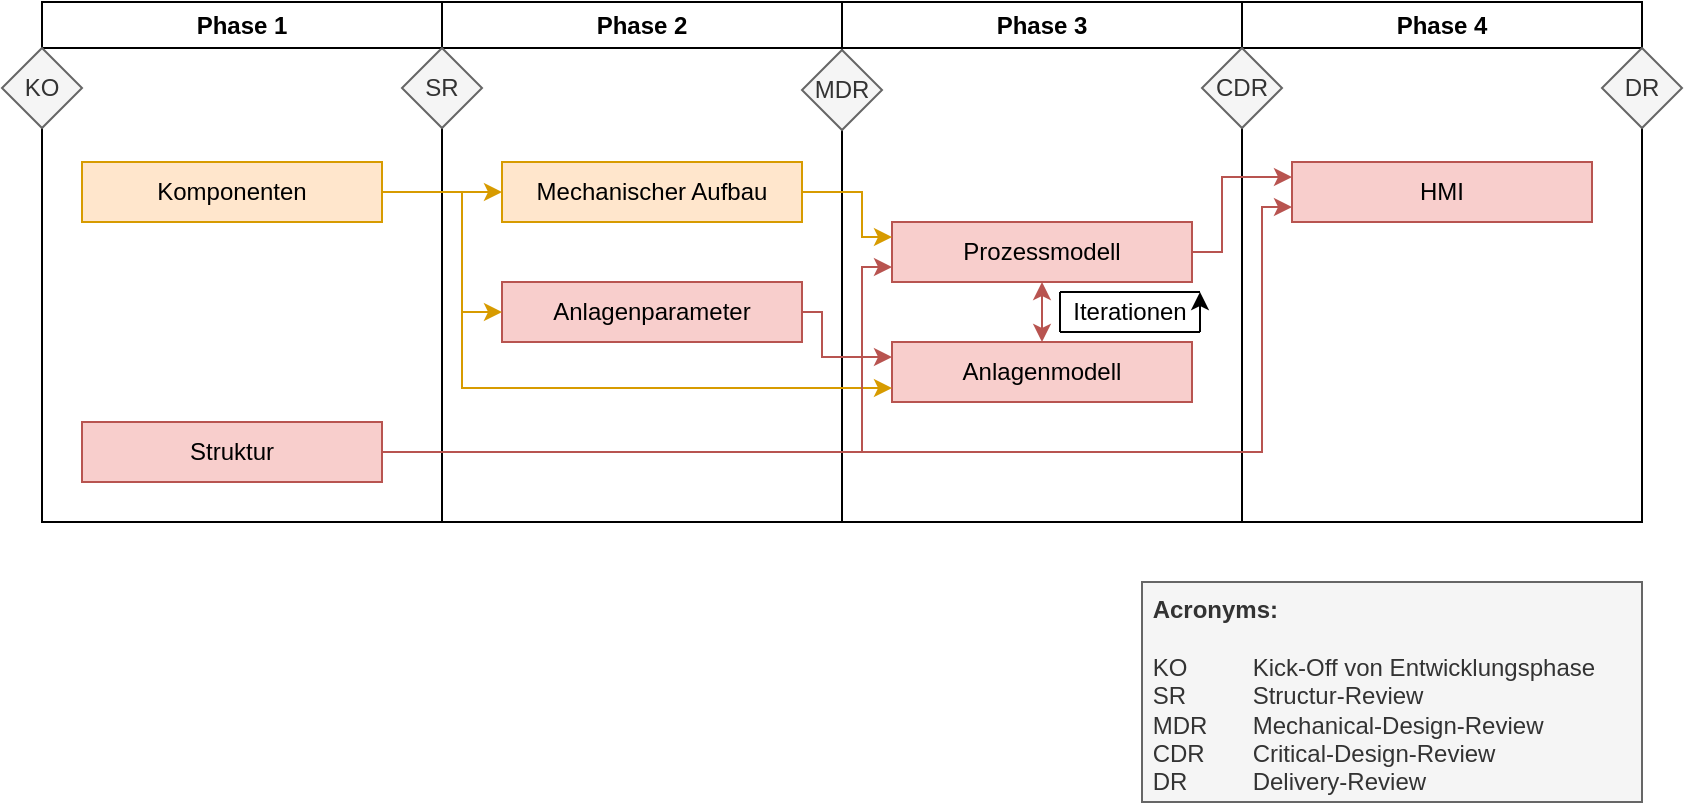 <mxfile version="24.7.17">
  <diagram name="Seite-1" id="skLz0wxc-qKJKXQR-0dg">
    <mxGraphModel dx="2059" dy="1097" grid="1" gridSize="10" guides="1" tooltips="1" connect="1" arrows="1" fold="1" page="1" pageScale="1" pageWidth="827" pageHeight="1169" math="0" shadow="0">
      <root>
        <mxCell id="0" />
        <mxCell id="1" parent="0" />
        <mxCell id="5tvh4FMFr1Dn6_LqTV1b-1" value="Phase 1" style="swimlane;whiteSpace=wrap;html=1;swimlaneFillColor=none;" parent="1" vertex="1">
          <mxGeometry x="1" y="200" width="200" height="260" as="geometry" />
        </mxCell>
        <mxCell id="5tvh4FMFr1Dn6_LqTV1b-5" value="Komponenten" style="rounded=0;whiteSpace=wrap;html=1;fillColor=#ffe6cc;strokeColor=#d79b00;" parent="5tvh4FMFr1Dn6_LqTV1b-1" vertex="1">
          <mxGeometry x="20" y="80" width="150" height="30" as="geometry" />
        </mxCell>
        <mxCell id="5tvh4FMFr1Dn6_LqTV1b-14" value="Struktur" style="rounded=0;whiteSpace=wrap;html=1;fillColor=#f8cecc;strokeColor=#b85450;" parent="5tvh4FMFr1Dn6_LqTV1b-1" vertex="1">
          <mxGeometry x="20" y="210" width="150" height="30" as="geometry" />
        </mxCell>
        <mxCell id="5tvh4FMFr1Dn6_LqTV1b-28" value="KO" style="rhombus;whiteSpace=wrap;html=1;fillColor=#f5f5f5;fontColor=#333333;strokeColor=#666666;" parent="5tvh4FMFr1Dn6_LqTV1b-1" vertex="1">
          <mxGeometry x="-20" y="23" width="40" height="40" as="geometry" />
        </mxCell>
        <mxCell id="5tvh4FMFr1Dn6_LqTV1b-2" value="Phase 2" style="swimlane;whiteSpace=wrap;html=1;" parent="1" vertex="1">
          <mxGeometry x="201" y="200" width="200" height="260" as="geometry" />
        </mxCell>
        <mxCell id="5tvh4FMFr1Dn6_LqTV1b-7" value="Mechanischer Aufbau" style="rounded=0;whiteSpace=wrap;html=1;fillColor=#ffe6cc;strokeColor=#d79b00;" parent="5tvh4FMFr1Dn6_LqTV1b-2" vertex="1">
          <mxGeometry x="30" y="80" width="150" height="30" as="geometry" />
        </mxCell>
        <mxCell id="5tvh4FMFr1Dn6_LqTV1b-15" value="Anlagenparameter" style="rounded=0;whiteSpace=wrap;html=1;fillColor=#f8cecc;strokeColor=#b85450;" parent="5tvh4FMFr1Dn6_LqTV1b-2" vertex="1">
          <mxGeometry x="30" y="140" width="150" height="30" as="geometry" />
        </mxCell>
        <mxCell id="5tvh4FMFr1Dn6_LqTV1b-29" value="SR" style="rhombus;whiteSpace=wrap;html=1;fillColor=#f5f5f5;fontColor=#333333;strokeColor=#666666;" parent="5tvh4FMFr1Dn6_LqTV1b-2" vertex="1">
          <mxGeometry x="-20" y="23" width="40" height="40" as="geometry" />
        </mxCell>
        <mxCell id="5tvh4FMFr1Dn6_LqTV1b-3" value="Phase 3" style="swimlane;whiteSpace=wrap;html=1;" parent="1" vertex="1">
          <mxGeometry x="401" y="200" width="200" height="260" as="geometry" />
        </mxCell>
        <mxCell id="5tvh4FMFr1Dn6_LqTV1b-13" value="Anlagenmodell" style="rounded=0;whiteSpace=wrap;html=1;fillColor=#f8cecc;strokeColor=#b85450;" parent="5tvh4FMFr1Dn6_LqTV1b-3" vertex="1">
          <mxGeometry x="25" y="170" width="150" height="30" as="geometry" />
        </mxCell>
        <mxCell id="5tvh4FMFr1Dn6_LqTV1b-22" style="edgeStyle=orthogonalEdgeStyle;rounded=0;orthogonalLoop=1;jettySize=auto;html=1;startArrow=classic;startFill=1;fillColor=#f8cecc;strokeColor=#b85450;" parent="5tvh4FMFr1Dn6_LqTV1b-3" source="5tvh4FMFr1Dn6_LqTV1b-11" target="5tvh4FMFr1Dn6_LqTV1b-13" edge="1">
          <mxGeometry relative="1" as="geometry" />
        </mxCell>
        <mxCell id="5tvh4FMFr1Dn6_LqTV1b-11" value="Prozessmodell" style="rounded=0;whiteSpace=wrap;html=1;fillColor=#f8cecc;strokeColor=#b85450;" parent="5tvh4FMFr1Dn6_LqTV1b-3" vertex="1">
          <mxGeometry x="25" y="110" width="150" height="30" as="geometry" />
        </mxCell>
        <mxCell id="5tvh4FMFr1Dn6_LqTV1b-31" value="MDR" style="rhombus;whiteSpace=wrap;html=1;fillColor=#f5f5f5;fontColor=#333333;strokeColor=#666666;" parent="5tvh4FMFr1Dn6_LqTV1b-3" vertex="1">
          <mxGeometry x="-20" y="24" width="40" height="40" as="geometry" />
        </mxCell>
        <mxCell id="UUyqQvhFd6GukPTLQ79a-6" value="" style="endArrow=none;html=1;rounded=0;" parent="5tvh4FMFr1Dn6_LqTV1b-3" edge="1">
          <mxGeometry width="50" height="50" relative="1" as="geometry">
            <mxPoint x="109" y="145" as="sourcePoint" />
            <mxPoint x="179" y="145" as="targetPoint" />
          </mxGeometry>
        </mxCell>
        <mxCell id="UUyqQvhFd6GukPTLQ79a-7" value="" style="endArrow=none;html=1;rounded=0;" parent="5tvh4FMFr1Dn6_LqTV1b-3" edge="1">
          <mxGeometry width="50" height="50" relative="1" as="geometry">
            <mxPoint x="109" y="145" as="sourcePoint" />
            <mxPoint x="109" y="165" as="targetPoint" />
          </mxGeometry>
        </mxCell>
        <mxCell id="UUyqQvhFd6GukPTLQ79a-8" value="" style="endArrow=none;html=1;rounded=0;" parent="5tvh4FMFr1Dn6_LqTV1b-3" edge="1">
          <mxGeometry width="50" height="50" relative="1" as="geometry">
            <mxPoint x="179" y="165" as="sourcePoint" />
            <mxPoint x="109" y="165" as="targetPoint" />
          </mxGeometry>
        </mxCell>
        <mxCell id="UUyqQvhFd6GukPTLQ79a-9" value="" style="endArrow=classic;html=1;rounded=0;endFill=1;" parent="5tvh4FMFr1Dn6_LqTV1b-3" edge="1">
          <mxGeometry width="50" height="50" relative="1" as="geometry">
            <mxPoint x="179" y="165" as="sourcePoint" />
            <mxPoint x="179" y="145" as="targetPoint" />
          </mxGeometry>
        </mxCell>
        <mxCell id="UUyqQvhFd6GukPTLQ79a-10" value="Iterationen" style="text;html=1;align=center;verticalAlign=middle;whiteSpace=wrap;rounded=0;" parent="5tvh4FMFr1Dn6_LqTV1b-3" vertex="1">
          <mxGeometry x="114" y="140" width="60" height="30" as="geometry" />
        </mxCell>
        <mxCell id="5tvh4FMFr1Dn6_LqTV1b-4" value="Phase 4" style="swimlane;whiteSpace=wrap;html=1;" parent="1" vertex="1">
          <mxGeometry x="601" y="200" width="200" height="260" as="geometry" />
        </mxCell>
        <mxCell id="5tvh4FMFr1Dn6_LqTV1b-12" value="HMI" style="rounded=0;whiteSpace=wrap;html=1;fillColor=#f8cecc;strokeColor=#b85450;" parent="5tvh4FMFr1Dn6_LqTV1b-4" vertex="1">
          <mxGeometry x="25" y="80" width="150" height="30" as="geometry" />
        </mxCell>
        <mxCell id="5tvh4FMFr1Dn6_LqTV1b-32" value="CDR" style="rhombus;whiteSpace=wrap;html=1;fillColor=#f5f5f5;fontColor=#333333;strokeColor=#666666;" parent="5tvh4FMFr1Dn6_LqTV1b-4" vertex="1">
          <mxGeometry x="-20" y="23" width="40" height="40" as="geometry" />
        </mxCell>
        <mxCell id="5tvh4FMFr1Dn6_LqTV1b-18" style="edgeStyle=orthogonalEdgeStyle;rounded=0;orthogonalLoop=1;jettySize=auto;html=1;fillColor=#ffe6cc;strokeColor=#d79b00;entryX=0;entryY=0.75;entryDx=0;entryDy=0;" parent="1" source="5tvh4FMFr1Dn6_LqTV1b-5" target="5tvh4FMFr1Dn6_LqTV1b-13" edge="1">
          <mxGeometry relative="1" as="geometry">
            <mxPoint x="371" y="410" as="targetPoint" />
            <Array as="points">
              <mxPoint x="211" y="295" />
              <mxPoint x="211" y="393" />
              <mxPoint x="426" y="393" />
            </Array>
          </mxGeometry>
        </mxCell>
        <mxCell id="5tvh4FMFr1Dn6_LqTV1b-19" style="edgeStyle=orthogonalEdgeStyle;rounded=0;orthogonalLoop=1;jettySize=auto;html=1;entryX=0;entryY=0.5;entryDx=0;entryDy=0;fillColor=#ffe6cc;strokeColor=#d79b00;" parent="1" source="5tvh4FMFr1Dn6_LqTV1b-5" target="5tvh4FMFr1Dn6_LqTV1b-15" edge="1">
          <mxGeometry relative="1" as="geometry">
            <Array as="points">
              <mxPoint x="211" y="295" />
              <mxPoint x="211" y="355" />
            </Array>
          </mxGeometry>
        </mxCell>
        <mxCell id="5tvh4FMFr1Dn6_LqTV1b-20" style="edgeStyle=orthogonalEdgeStyle;rounded=0;orthogonalLoop=1;jettySize=auto;html=1;fillColor=#ffe6cc;strokeColor=#d79b00;" parent="1" source="5tvh4FMFr1Dn6_LqTV1b-5" target="5tvh4FMFr1Dn6_LqTV1b-7" edge="1">
          <mxGeometry relative="1" as="geometry" />
        </mxCell>
        <mxCell id="5tvh4FMFr1Dn6_LqTV1b-24" style="edgeStyle=orthogonalEdgeStyle;rounded=0;orthogonalLoop=1;jettySize=auto;html=1;entryX=0;entryY=0.25;entryDx=0;entryDy=0;fillColor=#ffe6cc;strokeColor=#d79b00;" parent="1" source="5tvh4FMFr1Dn6_LqTV1b-7" target="5tvh4FMFr1Dn6_LqTV1b-11" edge="1">
          <mxGeometry relative="1" as="geometry">
            <Array as="points">
              <mxPoint x="411" y="295" />
              <mxPoint x="411" y="317" />
            </Array>
          </mxGeometry>
        </mxCell>
        <mxCell id="5tvh4FMFr1Dn6_LqTV1b-23" style="edgeStyle=orthogonalEdgeStyle;rounded=0;orthogonalLoop=1;jettySize=auto;html=1;entryX=0;entryY=0.75;entryDx=0;entryDy=0;fillColor=#f8cecc;strokeColor=#b85450;" parent="1" source="5tvh4FMFr1Dn6_LqTV1b-14" target="5tvh4FMFr1Dn6_LqTV1b-11" edge="1">
          <mxGeometry relative="1" as="geometry">
            <mxPoint x="371" y="450" as="targetPoint" />
            <Array as="points">
              <mxPoint x="411" y="425" />
              <mxPoint x="411" y="333" />
            </Array>
          </mxGeometry>
        </mxCell>
        <mxCell id="5tvh4FMFr1Dn6_LqTV1b-25" style="edgeStyle=orthogonalEdgeStyle;rounded=0;orthogonalLoop=1;jettySize=auto;html=1;entryX=0;entryY=0.25;entryDx=0;entryDy=0;fillColor=#f8cecc;strokeColor=#b85450;" parent="1" source="5tvh4FMFr1Dn6_LqTV1b-11" target="5tvh4FMFr1Dn6_LqTV1b-12" edge="1">
          <mxGeometry relative="1" as="geometry">
            <Array as="points">
              <mxPoint x="591" y="325" />
              <mxPoint x="591" y="287" />
            </Array>
          </mxGeometry>
        </mxCell>
        <mxCell id="5tvh4FMFr1Dn6_LqTV1b-26" style="edgeStyle=orthogonalEdgeStyle;rounded=0;orthogonalLoop=1;jettySize=auto;html=1;entryX=0;entryY=0.75;entryDx=0;entryDy=0;fillColor=#f8cecc;strokeColor=#b85450;" parent="1" source="5tvh4FMFr1Dn6_LqTV1b-14" target="5tvh4FMFr1Dn6_LqTV1b-12" edge="1">
          <mxGeometry relative="1" as="geometry">
            <Array as="points">
              <mxPoint x="611" y="425" />
              <mxPoint x="611" y="303" />
            </Array>
          </mxGeometry>
        </mxCell>
        <mxCell id="5tvh4FMFr1Dn6_LqTV1b-27" style="edgeStyle=orthogonalEdgeStyle;rounded=0;orthogonalLoop=1;jettySize=auto;html=1;entryX=0;entryY=0.25;entryDx=0;entryDy=0;fillColor=#f8cecc;strokeColor=#b85450;flowAnimation=0;" parent="1" source="5tvh4FMFr1Dn6_LqTV1b-15" target="5tvh4FMFr1Dn6_LqTV1b-13" edge="1">
          <mxGeometry relative="1" as="geometry">
            <Array as="points">
              <mxPoint x="391" y="355" />
              <mxPoint x="391" y="377" />
            </Array>
          </mxGeometry>
        </mxCell>
        <mxCell id="5tvh4FMFr1Dn6_LqTV1b-34" value="DR" style="rhombus;whiteSpace=wrap;html=1;fillColor=#f5f5f5;fontColor=#333333;strokeColor=#666666;" parent="1" vertex="1">
          <mxGeometry x="781" y="223" width="40" height="40" as="geometry" />
        </mxCell>
        <mxCell id="5tvh4FMFr1Dn6_LqTV1b-37" value="&lt;b&gt;&amp;nbsp;Acronyms:&amp;nbsp;&lt;/b&gt;&lt;div&gt;&lt;br&gt;&lt;/div&gt;&lt;div&gt;&amp;nbsp;KO&lt;span style=&quot;white-space: pre;&quot;&gt;&#x9;&lt;/span&gt;&lt;span style=&quot;white-space: pre;&quot;&gt;&#x9;&lt;/span&gt;Kick-Off von Entwicklungsphase&amp;nbsp;&lt;/div&gt;&lt;div&gt;&amp;nbsp;SR&lt;span style=&quot;white-space: pre;&quot;&gt;&#x9;&lt;/span&gt;&lt;span style=&quot;white-space: pre;&quot;&gt;&#x9;&lt;/span&gt;Structur-Review&lt;/div&gt;&lt;div&gt;&amp;nbsp;MDR&lt;span style=&quot;white-space: pre;&quot;&gt;&#x9;&lt;/span&gt;Mechanical-Design-Review&lt;/div&gt;&lt;div&gt;&amp;nbsp;CDR&lt;span style=&quot;white-space: pre;&quot;&gt;&#x9;&lt;/span&gt;Critical-Design-Review&lt;/div&gt;&lt;div&gt;&amp;nbsp;DR&lt;span style=&quot;white-space: pre;&quot;&gt;&#x9;&lt;/span&gt;&lt;span style=&quot;white-space: pre;&quot;&gt;&#x9;&lt;/span&gt;Delivery-Review&lt;/div&gt;" style="rounded=0;whiteSpace=wrap;html=1;verticalAlign=top;align=left;fillColor=#f5f5f5;fontColor=#333333;strokeColor=#666666;" parent="1" vertex="1">
          <mxGeometry x="551" y="490" width="250" height="110" as="geometry" />
        </mxCell>
      </root>
    </mxGraphModel>
  </diagram>
</mxfile>
